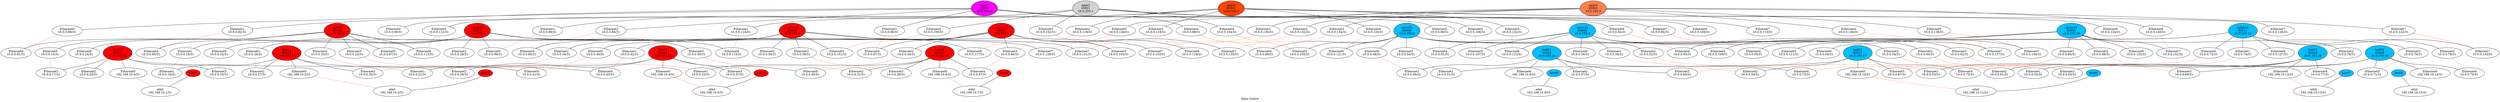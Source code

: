 strict graph {
	graph [label="Data Centre"];
	node [label="\N"];
	aggs1	 [bgp_asn=65000,
		dev_role=aggs,
		dev_type="microsoft-sonic",
		fillcolor=magenta,
		label="aggs1
65000
10.0.255.0",
		loopback="10.0.255.0",
		pod=None,
		rank=1,
		style=filled];
	"iface-80"	 [dev_type=port,
		ipv4="10.0.0.80/31",
		label="Ethernet0
10.0.0.80/31",
		rank=2];
	aggs1 -- "iface-80"	 [color=black,
		phy=port];
	"iface-82"	 [dev_type=port,
		ipv4="10.0.0.82/31",
		label="Ethernet1
10.0.0.82/31",
		rank=2];
	aggs1 -- "iface-82"	 [color=black,
		phy=port];
	"iface-84"	 [dev_type=port,
		ipv4="10.0.0.84/31",
		label="Ethernet2
10.0.0.84/31",
		rank=2];
	aggs1 -- "iface-84"	 [color=black,
		phy=port];
	"iface-86"	 [dev_type=port,
		ipv4="10.0.0.86/31",
		label="Ethernet3
10.0.0.86/31",
		rank=2];
	aggs1 -- "iface-86"	 [color=black,
		phy=port];
	"iface-88"	 [dev_type=port,
		ipv4="10.0.0.88/31",
		label="Ethernet4
10.0.0.88/31",
		rank=2];
	aggs1 -- "iface-88"	 [color=black,
		phy=port];
	"iface-90"	 [dev_type=port,
		ipv4="10.0.0.90/31",
		label="Ethernet5
10.0.0.90/31",
		rank=2];
	aggs1 -- "iface-90"	 [color=black,
		phy=port];
	"iface-92"	 [dev_type=port,
		ipv4="10.0.0.92/31",
		label="Ethernet6
10.0.0.92/31",
		rank=2];
	aggs1 -- "iface-92"	 [color=black,
		phy=port];
	"iface-94"	 [dev_type=port,
		ipv4="10.0.0.94/31",
		label="Ethernet7
10.0.0.94/31",
		rank=2];
	aggs1 -- "iface-94"	 [color=black,
		phy=port];
	"iface-81"	 [dev_type=port,
		ipv4="10.0.0.81/31",
		label="Ethernet4
10.0.0.81/31",
		rank=3];
	"iface-80" -- "iface-81"	 [color=coral,
		linux_bridge=hs_br_80,
		phy=wire,
		role=dc];
	"iface-83"	 [dev_type=port,
		ipv4="10.0.0.83/31",
		label="Ethernet4
10.0.0.83/31",
		rank=3];
	"iface-82" -- "iface-83"	 [color=coral,
		linux_bridge=hs_br_82,
		phy=wire,
		role=dc];
	"iface-85"	 [dev_type=port,
		ipv4="10.0.0.85/31",
		label="Ethernet4
10.0.0.85/31",
		rank=3];
	"iface-84" -- "iface-85"	 [color=coral,
		linux_bridge=hs_br_84,
		phy=wire,
		role=dc];
	"iface-87"	 [dev_type=port,
		ipv4="10.0.0.87/31",
		label="Ethernet4
10.0.0.87/31",
		rank=3];
	"iface-86" -- "iface-87"	 [color=coral,
		linux_bridge=hs_br_86,
		phy=wire,
		role=dc];
	"iface-89"	 [dev_type=port,
		ipv4="10.0.0.89/31",
		label="Ethernet4
10.0.0.89/31",
		rank=3];
	"iface-88" -- "iface-89"	 [color=coral,
		linux_bridge=hs_br_88,
		phy=wire,
		role=dc];
	"iface-91"	 [dev_type=port,
		ipv4="10.0.0.91/31",
		label="Ethernet4
10.0.0.91/31",
		rank=3];
	"iface-90" -- "iface-91"	 [color=coral,
		linux_bridge=hs_br_90,
		phy=wire,
		role=dc];
	"iface-93"	 [dev_type=port,
		ipv4="10.0.0.93/31",
		label="Ethernet4
10.0.0.93/31",
		rank=3];
	"iface-92" -- "iface-93"	 [color=coral,
		linux_bridge=hs_br_92,
		phy=wire,
		role=dc];
	"iface-95"	 [dev_type=port,
		ipv4="10.0.0.95/31",
		label="Ethernet4
10.0.0.95/31",
		rank=3];
	"iface-94" -- "iface-95"	 [color=coral,
		linux_bridge=hs_br_94,
		phy=wire,
		role=dc];
	aggs2	 [bgp_asn=65001,
		dev_role=aggs,
		dev_type="microsoft-sonic",
		fillcolor=lightgrey,
		label="aggs2
65001
10.0.255.1",
		loopback="10.0.255.1",
		pod=None,
		rank=1,
		style=filled];
	"iface-96"	 [dev_type=port,
		ipv4="10.0.0.96/31",
		label="Ethernet0
10.0.0.96/31",
		rank=2];
	aggs2 -- "iface-96"	 [color=black,
		phy=port];
	"iface-98"	 [dev_type=port,
		ipv4="10.0.0.98/31",
		label="Ethernet1
10.0.0.98/31",
		rank=2];
	aggs2 -- "iface-98"	 [color=black,
		phy=port];
	"iface-100"	 [dev_type=port,
		ipv4="10.0.0.100/31",
		label="Ethernet2
10.0.0.100/31",
		rank=2];
	aggs2 -- "iface-100"	 [color=black,
		phy=port];
	"iface-102"	 [dev_type=port,
		ipv4="10.0.0.102/31",
		label="Ethernet3
10.0.0.102/31",
		rank=2];
	aggs2 -- "iface-102"	 [color=black,
		phy=port];
	"iface-104"	 [dev_type=port,
		ipv4="10.0.0.104/31",
		label="Ethernet4
10.0.0.104/31",
		rank=2];
	aggs2 -- "iface-104"	 [color=black,
		phy=port];
	"iface-106"	 [dev_type=port,
		ipv4="10.0.0.106/31",
		label="Ethernet5
10.0.0.106/31",
		rank=2];
	aggs2 -- "iface-106"	 [color=black,
		phy=port];
	"iface-108"	 [dev_type=port,
		ipv4="10.0.0.108/31",
		label="Ethernet6
10.0.0.108/31",
		rank=2];
	aggs2 -- "iface-108"	 [color=black,
		phy=port];
	"iface-110"	 [dev_type=port,
		ipv4="10.0.0.110/31",
		label="Ethernet7
10.0.0.110/31",
		rank=2];
	aggs2 -- "iface-110"	 [color=black,
		phy=port];
	"iface-97"	 [dev_type=port,
		ipv4="10.0.0.97/31",
		label="Ethernet5
10.0.0.97/31",
		rank=3];
	"iface-96" -- "iface-97"	 [color=coral,
		linux_bridge=hs_br_96,
		phy=wire,
		role=dc];
	"iface-99"	 [dev_type=port,
		ipv4="10.0.0.99/31",
		label="Ethernet5
10.0.0.99/31",
		rank=3];
	"iface-98" -- "iface-99"	 [color=coral,
		linux_bridge=hs_br_98,
		phy=wire,
		role=dc];
	"iface-101"	 [dev_type=port,
		ipv4="10.0.0.101/31",
		label="Ethernet5
10.0.0.101/31",
		rank=3];
	"iface-100" -- "iface-101"	 [color=coral,
		linux_bridge=hs_br_100,
		phy=wire,
		role=dc];
	"iface-103"	 [dev_type=port,
		ipv4="10.0.0.103/31",
		label="Ethernet5
10.0.0.103/31",
		rank=3];
	"iface-102" -- "iface-103"	 [color=coral,
		linux_bridge=hs_br_102,
		phy=wire,
		role=dc];
	"iface-105"	 [dev_type=port,
		ipv4="10.0.0.105/31",
		label="Ethernet5
10.0.0.105/31",
		rank=3];
	"iface-104" -- "iface-105"	 [color=coral,
		linux_bridge=hs_br_104,
		phy=wire,
		role=dc];
	"iface-107"	 [dev_type=port,
		ipv4="10.0.0.107/31",
		label="Ethernet5
10.0.0.107/31",
		rank=3];
	"iface-106" -- "iface-107"	 [color=coral,
		linux_bridge=hs_br_106,
		phy=wire,
		role=dc];
	"iface-109"	 [dev_type=port,
		ipv4="10.0.0.109/31",
		label="Ethernet5
10.0.0.109/31",
		rank=3];
	"iface-108" -- "iface-109"	 [color=coral,
		linux_bridge=hs_br_108,
		phy=wire,
		role=dc];
	"iface-111"	 [dev_type=port,
		ipv4="10.0.0.111/31",
		label="Ethernet5
10.0.0.111/31",
		rank=3];
	"iface-110" -- "iface-111"	 [color=coral,
		linux_bridge=hs_br_110,
		phy=wire,
		role=dc];
	aggs3	 [bgp_asn=65002,
		dev_role=aggs,
		dev_type="microsoft-sonic",
		fillcolor=orangered,
		label="aggs3
65002
10.0.255.2",
		loopback="10.0.255.2",
		pod=None,
		rank=1,
		style=filled];
	"iface-112"	 [dev_type=port,
		ipv4="10.0.0.112/31",
		label="Ethernet0
10.0.0.112/31",
		rank=2];
	aggs3 -- "iface-112"	 [color=black,
		phy=port];
	"iface-114"	 [dev_type=port,
		ipv4="10.0.0.114/31",
		label="Ethernet1
10.0.0.114/31",
		rank=2];
	aggs3 -- "iface-114"	 [color=black,
		phy=port];
	"iface-116"	 [dev_type=port,
		ipv4="10.0.0.116/31",
		label="Ethernet2
10.0.0.116/31",
		rank=2];
	aggs3 -- "iface-116"	 [color=black,
		phy=port];
	"iface-118"	 [dev_type=port,
		ipv4="10.0.0.118/31",
		label="Ethernet3
10.0.0.118/31",
		rank=2];
	aggs3 -- "iface-118"	 [color=black,
		phy=port];
	"iface-120"	 [dev_type=port,
		ipv4="10.0.0.120/31",
		label="Ethernet4
10.0.0.120/31",
		rank=2];
	aggs3 -- "iface-120"	 [color=black,
		phy=port];
	"iface-122"	 [dev_type=port,
		ipv4="10.0.0.122/31",
		label="Ethernet5
10.0.0.122/31",
		rank=2];
	aggs3 -- "iface-122"	 [color=black,
		phy=port];
	"iface-124"	 [dev_type=port,
		ipv4="10.0.0.124/31",
		label="Ethernet6
10.0.0.124/31",
		rank=2];
	aggs3 -- "iface-124"	 [color=black,
		phy=port];
	"iface-126"	 [dev_type=port,
		ipv4="10.0.0.126/31",
		label="Ethernet7
10.0.0.126/31",
		rank=2];
	aggs3 -- "iface-126"	 [color=black,
		phy=port];
	"iface-113"	 [dev_type=port,
		ipv4="10.0.0.113/31",
		label="Ethernet6
10.0.0.113/31",
		rank=3];
	"iface-112" -- "iface-113"	 [color=coral,
		linux_bridge=hs_br_112,
		phy=wire,
		role=dc];
	"iface-115"	 [dev_type=port,
		ipv4="10.0.0.115/31",
		label="Ethernet6
10.0.0.115/31",
		rank=3];
	"iface-114" -- "iface-115"	 [color=coral,
		linux_bridge=hs_br_114,
		phy=wire,
		role=dc];
	"iface-117"	 [dev_type=port,
		ipv4="10.0.0.117/31",
		label="Ethernet6
10.0.0.117/31",
		rank=3];
	"iface-116" -- "iface-117"	 [color=coral,
		linux_bridge=hs_br_116,
		phy=wire,
		role=dc];
	"iface-119"	 [dev_type=port,
		ipv4="10.0.0.119/31",
		label="Ethernet6
10.0.0.119/31",
		rank=3];
	"iface-118" -- "iface-119"	 [color=coral,
		linux_bridge=hs_br_118,
		phy=wire,
		role=dc];
	"iface-121"	 [dev_type=port,
		ipv4="10.0.0.121/31",
		label="Ethernet6
10.0.0.121/31",
		rank=3];
	"iface-120" -- "iface-121"	 [color=coral,
		linux_bridge=hs_br_120,
		phy=wire,
		role=dc];
	"iface-123"	 [dev_type=port,
		ipv4="10.0.0.123/31",
		label="Ethernet6
10.0.0.123/31",
		rank=3];
	"iface-122" -- "iface-123"	 [color=coral,
		linux_bridge=hs_br_122,
		phy=wire,
		role=dc];
	"iface-125"	 [dev_type=port,
		ipv4="10.0.0.125/31",
		label="Ethernet6
10.0.0.125/31",
		rank=3];
	"iface-124" -- "iface-125"	 [color=coral,
		linux_bridge=hs_br_124,
		phy=wire,
		role=dc];
	"iface-127"	 [dev_type=port,
		ipv4="10.0.0.127/31",
		label="Ethernet6
10.0.0.127/31",
		rank=3];
	"iface-126" -- "iface-127"	 [color=coral,
		linux_bridge=hs_br_126,
		phy=wire,
		role=dc];
	aggs4	 [bgp_asn=65003,
		dev_role=aggs,
		dev_type="microsoft-sonic",
		fillcolor=coral,
		label="aggs4
65003
10.0.255.3",
		loopback="10.0.255.3",
		pod=None,
		rank=1,
		style=filled];
	"iface-128"	 [dev_type=port,
		ipv4="10.0.0.128/31",
		label="Ethernet0
10.0.0.128/31",
		rank=2];
	aggs4 -- "iface-128"	 [color=black,
		phy=port];
	"iface-130"	 [dev_type=port,
		ipv4="10.0.0.130/31",
		label="Ethernet1
10.0.0.130/31",
		rank=2];
	aggs4 -- "iface-130"	 [color=black,
		phy=port];
	"iface-132"	 [dev_type=port,
		ipv4="10.0.0.132/31",
		label="Ethernet2
10.0.0.132/31",
		rank=2];
	aggs4 -- "iface-132"	 [color=black,
		phy=port];
	"iface-134"	 [dev_type=port,
		ipv4="10.0.0.134/31",
		label="Ethernet3
10.0.0.134/31",
		rank=2];
	aggs4 -- "iface-134"	 [color=black,
		phy=port];
	"iface-136"	 [dev_type=port,
		ipv4="10.0.0.136/31",
		label="Ethernet4
10.0.0.136/31",
		rank=2];
	aggs4 -- "iface-136"	 [color=black,
		phy=port];
	"iface-138"	 [dev_type=port,
		ipv4="10.0.0.138/31",
		label="Ethernet5
10.0.0.138/31",
		rank=2];
	aggs4 -- "iface-138"	 [color=black,
		phy=port];
	"iface-140"	 [dev_type=port,
		ipv4="10.0.0.140/31",
		label="Ethernet6
10.0.0.140/31",
		rank=2];
	aggs4 -- "iface-140"	 [color=black,
		phy=port];
	"iface-142"	 [dev_type=port,
		ipv4="10.0.0.142/31",
		label="Ethernet7
10.0.0.142/31",
		rank=2];
	aggs4 -- "iface-142"	 [color=black,
		phy=port];
	"iface-129"	 [dev_type=port,
		ipv4="10.0.0.129/31",
		label="Ethernet7
10.0.0.129/31",
		rank=3];
	"iface-128" -- "iface-129"	 [color=coral,
		linux_bridge=hs_br_128,
		phy=wire,
		role=dc];
	"iface-131"	 [dev_type=port,
		ipv4="10.0.0.131/31",
		label="Ethernet7
10.0.0.131/31",
		rank=3];
	"iface-130" -- "iface-131"	 [color=coral,
		linux_bridge=hs_br_130,
		phy=wire,
		role=dc];
	"iface-133"	 [dev_type=port,
		ipv4="10.0.0.133/31",
		label="Ethernet7
10.0.0.133/31",
		rank=3];
	"iface-132" -- "iface-133"	 [color=coral,
		linux_bridge=hs_br_132,
		phy=wire,
		role=dc];
	"iface-135"	 [dev_type=port,
		ipv4="10.0.0.135/31",
		label="Ethernet7
10.0.0.135/31",
		rank=3];
	"iface-134" -- "iface-135"	 [color=coral,
		linux_bridge=hs_br_134,
		phy=wire,
		role=dc];
	"iface-137"	 [dev_type=port,
		ipv4="10.0.0.137/31",
		label="Ethernet7
10.0.0.137/31",
		rank=3];
	"iface-136" -- "iface-137"	 [color=coral,
		linux_bridge=hs_br_136,
		phy=wire,
		role=dc];
	"iface-139"	 [dev_type=port,
		ipv4="10.0.0.139/31",
		label="Ethernet7
10.0.0.139/31",
		rank=3];
	"iface-138" -- "iface-139"	 [color=coral,
		linux_bridge=hs_br_138,
		phy=wire,
		role=dc];
	"iface-141"	 [dev_type=port,
		ipv4="10.0.0.141/31",
		label="Ethernet7
10.0.0.141/31",
		rank=3];
	"iface-140" -- "iface-141"	 [color=coral,
		linux_bridge=hs_br_140,
		phy=wire,
		role=dc];
	"iface-143"	 [dev_type=port,
		ipv4="10.0.0.143/31",
		label="Ethernet7
10.0.0.143/31",
		rank=3];
	"iface-142" -- "iface-143"	 [color=coral,
		linux_bridge=hs_br_142,
		phy=wire,
		role=dc];
	spine11	 [bgp_asn=65004,
		dev_role=spines,
		dev_type="microsoft-sonic",
		fillcolor=red,
		label="spine11
65004
10.0.255.4",
		loopback="10.0.255.4",
		pod=A,
		rank=4,
		style=filled];
	"iface-16"	 [dev_type=port,
		ipv4="10.0.0.16/31",
		label="Ethernet0
10.0.0.16/31",
		rank=5];
	spine11 -- "iface-16"	 [color=black,
		phy=port];
	"iface-18"	 [dev_type=port,
		ipv4="10.0.0.18/31",
		label="Ethernet1
10.0.0.18/31",
		rank=5];
	spine11 -- "iface-18"	 [color=black,
		phy=port];
	"iface-20"	 [dev_type=port,
		ipv4="10.0.0.20/31",
		label="Ethernet2
10.0.0.20/31",
		rank=5];
	spine11 -- "iface-20"	 [color=black,
		phy=port];
	"iface-22"	 [dev_type=port,
		ipv4="10.0.0.22/31",
		label="Ethernet3
10.0.0.22/31",
		rank=5];
	spine11 -- "iface-22"	 [color=black,
		phy=port];
	spine11 -- "iface-81"	 [color=black,
		phy=port];
	spine11 -- "iface-97"	 [color=black,
		phy=port];
	spine11 -- "iface-113"	 [color=black,
		phy=port];
	spine11 -- "iface-129"	 [color=black,
		phy=port];
	"iface-17"	 [dev_type=port,
		ipv4="10.0.0.17/31",
		label="Ethernet1
10.0.0.17/31",
		rank=6];
	"iface-16" -- "iface-17"	 [color=coral,
		linux_bridge=hs_br_16,
		phy=wire,
		role=dc];
	"iface-19"	 [dev_type=port,
		ipv4="10.0.0.19/31",
		label="Ethernet1
10.0.0.19/31",
		rank=6];
	"iface-18" -- "iface-19"	 [color=coral,
		linux_bridge=hs_br_18,
		phy=wire,
		role=dc];
	"iface-21"	 [dev_type=port,
		ipv4="10.0.0.21/31",
		label="Ethernet1
10.0.0.21/31",
		rank=6];
	"iface-20" -- "iface-21"	 [color=coral,
		linux_bridge=hs_br_20,
		phy=wire,
		role=dc];
	"iface-23"	 [dev_type=port,
		ipv4="10.0.0.23/31",
		label="Ethernet1
10.0.0.23/31",
		rank=6];
	"iface-22" -- "iface-23"	 [color=coral,
		linux_bridge=hs_br_22,
		phy=wire,
		role=dc];
	spine12	 [bgp_asn=65005,
		dev_role=spines,
		dev_type="microsoft-sonic",
		fillcolor=red,
		label="spine12
65005
10.0.255.5",
		loopback="10.0.255.5",
		pod=A,
		rank=4,
		style=filled];
	"iface-24"	 [dev_type=port,
		ipv4="10.0.0.24/31",
		label="Ethernet0
10.0.0.24/31",
		rank=5];
	spine12 -- "iface-24"	 [color=black,
		phy=port];
	"iface-26"	 [dev_type=port,
		ipv4="10.0.0.26/31",
		label="Ethernet1
10.0.0.26/31",
		rank=5];
	spine12 -- "iface-26"	 [color=black,
		phy=port];
	"iface-28"	 [dev_type=port,
		ipv4="10.0.0.28/31",
		label="Ethernet2
10.0.0.28/31",
		rank=5];
	spine12 -- "iface-28"	 [color=black,
		phy=port];
	"iface-30"	 [dev_type=port,
		ipv4="10.0.0.30/31",
		label="Ethernet3
10.0.0.30/31",
		rank=5];
	spine12 -- "iface-30"	 [color=black,
		phy=port];
	spine12 -- "iface-83"	 [color=black,
		phy=port];
	spine12 -- "iface-99"	 [color=black,
		phy=port];
	spine12 -- "iface-115"	 [color=black,
		phy=port];
	spine12 -- "iface-131"	 [color=black,
		phy=port];
	"iface-25"	 [dev_type=port,
		ipv4="10.0.0.25/31",
		label="Ethernet2
10.0.0.25/31",
		rank=6];
	"iface-24" -- "iface-25"	 [color=coral,
		linux_bridge=hs_br_24,
		phy=wire,
		role=dc];
	"iface-27"	 [dev_type=port,
		ipv4="10.0.0.27/31",
		label="Ethernet2
10.0.0.27/31",
		rank=6];
	"iface-26" -- "iface-27"	 [color=coral,
		linux_bridge=hs_br_26,
		phy=wire,
		role=dc];
	"iface-29"	 [dev_type=port,
		ipv4="10.0.0.29/31",
		label="Ethernet2
10.0.0.29/31",
		rank=6];
	"iface-28" -- "iface-29"	 [color=coral,
		linux_bridge=hs_br_28,
		phy=wire,
		role=dc];
	"iface-31"	 [dev_type=port,
		ipv4="10.0.0.31/31",
		label="Ethernet2
10.0.0.31/31",
		rank=6];
	"iface-30" -- "iface-31"	 [color=coral,
		linux_bridge=hs_br_30,
		phy=wire,
		role=dc];
	spine13	 [bgp_asn=65006,
		dev_role=spines,
		dev_type="microsoft-sonic",
		fillcolor=red,
		label="spine13
65006
10.0.255.6",
		loopback="10.0.255.6",
		pod=A,
		rank=4,
		style=filled];
	"iface-32"	 [dev_type=port,
		ipv4="10.0.0.32/31",
		label="Ethernet0
10.0.0.32/31",
		rank=5];
	spine13 -- "iface-32"	 [color=black,
		phy=port];
	"iface-34"	 [dev_type=port,
		ipv4="10.0.0.34/31",
		label="Ethernet1
10.0.0.34/31",
		rank=5];
	spine13 -- "iface-34"	 [color=black,
		phy=port];
	"iface-36"	 [dev_type=port,
		ipv4="10.0.0.36/31",
		label="Ethernet2
10.0.0.36/31",
		rank=5];
	spine13 -- "iface-36"	 [color=black,
		phy=port];
	"iface-38"	 [dev_type=port,
		ipv4="10.0.0.38/31",
		label="Ethernet3
10.0.0.38/31",
		rank=5];
	spine13 -- "iface-38"	 [color=black,
		phy=port];
	spine13 -- "iface-85"	 [color=black,
		phy=port];
	spine13 -- "iface-101"	 [color=black,
		phy=port];
	spine13 -- "iface-117"	 [color=black,
		phy=port];
	spine13 -- "iface-133"	 [color=black,
		phy=port];
	"iface-33"	 [dev_type=port,
		ipv4="10.0.0.33/31",
		label="Ethernet3
10.0.0.33/31",
		rank=6];
	"iface-32" -- "iface-33"	 [color=coral,
		linux_bridge=hs_br_32,
		phy=wire,
		role=dc];
	"iface-35"	 [dev_type=port,
		ipv4="10.0.0.35/31",
		label="Ethernet3
10.0.0.35/31",
		rank=6];
	"iface-34" -- "iface-35"	 [color=coral,
		linux_bridge=hs_br_34,
		phy=wire,
		role=dc];
	"iface-37"	 [dev_type=port,
		ipv4="10.0.0.37/31",
		label="Ethernet3
10.0.0.37/31",
		rank=6];
	"iface-36" -- "iface-37"	 [color=coral,
		linux_bridge=hs_br_36,
		phy=wire,
		role=dc];
	"iface-39"	 [dev_type=port,
		ipv4="10.0.0.39/31",
		label="Ethernet3
10.0.0.39/31",
		rank=6];
	"iface-38" -- "iface-39"	 [color=coral,
		linux_bridge=hs_br_38,
		phy=wire,
		role=dc];
	spine14	 [bgp_asn=65007,
		dev_role=spines,
		dev_type="microsoft-sonic",
		fillcolor=red,
		label="spine14
65007
10.0.255.7",
		loopback="10.0.255.7",
		pod=A,
		rank=4,
		style=filled];
	"iface-40"	 [dev_type=port,
		ipv4="10.0.0.40/31",
		label="Ethernet0
10.0.0.40/31",
		rank=5];
	spine14 -- "iface-40"	 [color=black,
		phy=port];
	"iface-42"	 [dev_type=port,
		ipv4="10.0.0.42/31",
		label="Ethernet1
10.0.0.42/31",
		rank=5];
	spine14 -- "iface-42"	 [color=black,
		phy=port];
	"iface-44"	 [dev_type=port,
		ipv4="10.0.0.44/31",
		label="Ethernet2
10.0.0.44/31",
		rank=5];
	spine14 -- "iface-44"	 [color=black,
		phy=port];
	"iface-46"	 [dev_type=port,
		ipv4="10.0.0.46/31",
		label="Ethernet3
10.0.0.46/31",
		rank=5];
	spine14 -- "iface-46"	 [color=black,
		phy=port];
	spine14 -- "iface-87"	 [color=black,
		phy=port];
	spine14 -- "iface-103"	 [color=black,
		phy=port];
	spine14 -- "iface-119"	 [color=black,
		phy=port];
	spine14 -- "iface-135"	 [color=black,
		phy=port];
	"iface-41"	 [dev_type=port,
		ipv4="10.0.0.41/31",
		label="Ethernet4
10.0.0.41/31",
		rank=6];
	"iface-40" -- "iface-41"	 [color=coral,
		linux_bridge=hs_br_40,
		phy=wire,
		role=dc];
	"iface-43"	 [dev_type=port,
		ipv4="10.0.0.43/31",
		label="Ethernet4
10.0.0.43/31",
		rank=6];
	"iface-42" -- "iface-43"	 [color=coral,
		linux_bridge=hs_br_42,
		phy=wire,
		role=dc];
	"iface-45"	 [dev_type=port,
		ipv4="10.0.0.45/31",
		label="Ethernet4
10.0.0.45/31",
		rank=6];
	"iface-44" -- "iface-45"	 [color=coral,
		linux_bridge=hs_br_44,
		phy=wire,
		role=dc];
	"iface-47"	 [dev_type=port,
		ipv4="10.0.0.47/31",
		label="Ethernet4
10.0.0.47/31",
		rank=6];
	"iface-46" -- "iface-47"	 [color=coral,
		linux_bridge=hs_br_46,
		phy=wire,
		role=dc];
	spine21	 [bgp_asn=65008,
		dev_role=spines,
		dev_type="microsoft-sonic",
		fillcolor=deepskyblue,
		label="spine21
65008
10.0.255.8",
		loopback="10.0.255.8",
		pod=B,
		rank=4,
		style=filled];
	"iface-48"	 [dev_type=port,
		ipv4="10.0.0.48/31",
		label="Ethernet0
10.0.0.48/31",
		rank=5];
	spine21 -- "iface-48"	 [color=black,
		phy=port];
	"iface-50"	 [dev_type=port,
		ipv4="10.0.0.50/31",
		label="Ethernet1
10.0.0.50/31",
		rank=5];
	spine21 -- "iface-50"	 [color=black,
		phy=port];
	"iface-52"	 [dev_type=port,
		ipv4="10.0.0.52/31",
		label="Ethernet2
10.0.0.52/31",
		rank=5];
	spine21 -- "iface-52"	 [color=black,
		phy=port];
	"iface-54"	 [dev_type=port,
		ipv4="10.0.0.54/31",
		label="Ethernet3
10.0.0.54/31",
		rank=5];
	spine21 -- "iface-54"	 [color=black,
		phy=port];
	spine21 -- "iface-89"	 [color=black,
		phy=port];
	spine21 -- "iface-105"	 [color=black,
		phy=port];
	spine21 -- "iface-121"	 [color=black,
		phy=port];
	spine21 -- "iface-137"	 [color=black,
		phy=port];
	"iface-49"	 [dev_type=port,
		ipv4="10.0.0.49/31",
		label="Ethernet1
10.0.0.49/31",
		rank=6];
	"iface-48" -- "iface-49"	 [color=coral,
		linux_bridge=hs_br_48,
		phy=wire,
		role=dc];
	"iface-51"	 [dev_type=port,
		ipv4="10.0.0.51/31",
		label="Ethernet1
10.0.0.51/31",
		rank=6];
	"iface-50" -- "iface-51"	 [color=coral,
		linux_bridge=hs_br_50,
		phy=wire,
		role=dc];
	"iface-53"	 [dev_type=port,
		ipv4="10.0.0.53/31",
		label="Ethernet1
10.0.0.53/31",
		rank=6];
	"iface-52" -- "iface-53"	 [color=coral,
		linux_bridge=hs_br_52,
		phy=wire,
		role=dc];
	"iface-55"	 [dev_type=port,
		ipv4="10.0.0.55/31",
		label="Ethernet1
10.0.0.55/31",
		rank=6];
	"iface-54" -- "iface-55"	 [color=coral,
		linux_bridge=hs_br_54,
		phy=wire,
		role=dc];
	spine22	 [bgp_asn=65009,
		dev_role=spines,
		dev_type="microsoft-sonic",
		fillcolor=deepskyblue,
		label="spine22
65009
10.0.255.9",
		loopback="10.0.255.9",
		pod=B,
		rank=4,
		style=filled];
	"iface-56"	 [dev_type=port,
		ipv4="10.0.0.56/31",
		label="Ethernet0
10.0.0.56/31",
		rank=5];
	spine22 -- "iface-56"	 [color=black,
		phy=port];
	"iface-58"	 [dev_type=port,
		ipv4="10.0.0.58/31",
		label="Ethernet1
10.0.0.58/31",
		rank=5];
	spine22 -- "iface-58"	 [color=black,
		phy=port];
	"iface-60"	 [dev_type=port,
		ipv4="10.0.0.60/31",
		label="Ethernet2
10.0.0.60/31",
		rank=5];
	spine22 -- "iface-60"	 [color=black,
		phy=port];
	"iface-62"	 [dev_type=port,
		ipv4="10.0.0.62/31",
		label="Ethernet3
10.0.0.62/31",
		rank=5];
	spine22 -- "iface-62"	 [color=black,
		phy=port];
	spine22 -- "iface-91"	 [color=black,
		phy=port];
	spine22 -- "iface-107"	 [color=black,
		phy=port];
	spine22 -- "iface-123"	 [color=black,
		phy=port];
	spine22 -- "iface-139"	 [color=black,
		phy=port];
	"iface-57"	 [dev_type=port,
		ipv4="10.0.0.57/31",
		label="Ethernet2
10.0.0.57/31",
		rank=6];
	"iface-56" -- "iface-57"	 [color=coral,
		linux_bridge=hs_br_56,
		phy=wire,
		role=dc];
	"iface-59"	 [dev_type=port,
		ipv4="10.0.0.59/31",
		label="Ethernet2
10.0.0.59/31",
		rank=6];
	"iface-58" -- "iface-59"	 [color=coral,
		linux_bridge=hs_br_58,
		phy=wire,
		role=dc];
	"iface-61"	 [dev_type=port,
		ipv4="10.0.0.61/31",
		label="Ethernet2
10.0.0.61/31",
		rank=6];
	"iface-60" -- "iface-61"	 [color=coral,
		linux_bridge=hs_br_60,
		phy=wire,
		role=dc];
	"iface-63"	 [dev_type=port,
		ipv4="10.0.0.63/31",
		label="Ethernet2
10.0.0.63/31",
		rank=6];
	"iface-62" -- "iface-63"	 [color=coral,
		linux_bridge=hs_br_62,
		phy=wire,
		role=dc];
	spine23	 [bgp_asn=65010,
		dev_role=spines,
		dev_type="microsoft-sonic",
		fillcolor=deepskyblue,
		label="spine23
65010
10.0.255.10",
		loopback="10.0.255.10",
		pod=B,
		rank=4,
		style=filled];
	"iface-64"	 [dev_type=port,
		ipv4="10.0.0.64/31",
		label="Ethernet0
10.0.0.64/31",
		rank=5];
	spine23 -- "iface-64"	 [color=black,
		phy=port];
	"iface-66"	 [dev_type=port,
		ipv4="10.0.0.66/31",
		label="Ethernet1
10.0.0.66/31",
		rank=5];
	spine23 -- "iface-66"	 [color=black,
		phy=port];
	"iface-68"	 [dev_type=port,
		ipv4="10.0.0.68/31",
		label="Ethernet2
10.0.0.68/31",
		rank=5];
	spine23 -- "iface-68"	 [color=black,
		phy=port];
	"iface-70"	 [dev_type=port,
		ipv4="10.0.0.70/31",
		label="Ethernet3
10.0.0.70/31",
		rank=5];
	spine23 -- "iface-70"	 [color=black,
		phy=port];
	spine23 -- "iface-93"	 [color=black,
		phy=port];
	spine23 -- "iface-109"	 [color=black,
		phy=port];
	spine23 -- "iface-125"	 [color=black,
		phy=port];
	spine23 -- "iface-141"	 [color=black,
		phy=port];
	"iface-65"	 [dev_type=port,
		ipv4="10.0.0.65/31",
		label="Ethernet3
10.0.0.65/31",
		rank=6];
	"iface-64" -- "iface-65"	 [color=coral,
		linux_bridge=hs_br_64,
		phy=wire,
		role=dc];
	"iface-67"	 [dev_type=port,
		ipv4="10.0.0.67/31",
		label="Ethernet3
10.0.0.67/31",
		rank=6];
	"iface-66" -- "iface-67"	 [color=coral,
		linux_bridge=hs_br_66,
		phy=wire,
		role=dc];
	"iface-69"	 [dev_type=port,
		ipv4="10.0.0.69/31",
		label="Ethernet3
10.0.0.69/31",
		rank=6];
	"iface-68" -- "iface-69"	 [color=coral,
		linux_bridge=hs_br_68,
		phy=wire,
		role=dc];
	"iface-71"	 [dev_type=port,
		ipv4="10.0.0.71/31",
		label="Ethernet3
10.0.0.71/31",
		rank=6];
	"iface-70" -- "iface-71"	 [color=coral,
		linux_bridge=hs_br_70,
		phy=wire,
		role=dc];
	spine24	 [bgp_asn=65011,
		dev_role=spines,
		dev_type="microsoft-sonic",
		fillcolor=deepskyblue,
		label="spine24
65011
10.0.255.11",
		loopback="10.0.255.11",
		pod=B,
		rank=4,
		style=filled];
	"iface-72"	 [dev_type=port,
		ipv4="10.0.0.72/31",
		label="Ethernet0
10.0.0.72/31",
		rank=5];
	spine24 -- "iface-72"	 [color=black,
		phy=port];
	"iface-74"	 [dev_type=port,
		ipv4="10.0.0.74/31",
		label="Ethernet1
10.0.0.74/31",
		rank=5];
	spine24 -- "iface-74"	 [color=black,
		phy=port];
	"iface-76"	 [dev_type=port,
		ipv4="10.0.0.76/31",
		label="Ethernet2
10.0.0.76/31",
		rank=5];
	spine24 -- "iface-76"	 [color=black,
		phy=port];
	"iface-78"	 [dev_type=port,
		ipv4="10.0.0.78/31",
		label="Ethernet3
10.0.0.78/31",
		rank=5];
	spine24 -- "iface-78"	 [color=black,
		phy=port];
	spine24 -- "iface-95"	 [color=black,
		phy=port];
	spine24 -- "iface-111"	 [color=black,
		phy=port];
	spine24 -- "iface-127"	 [color=black,
		phy=port];
	spine24 -- "iface-143"	 [color=black,
		phy=port];
	"iface-73"	 [dev_type=port,
		ipv4="10.0.0.73/31",
		label="Ethernet4
10.0.0.73/31",
		rank=6];
	"iface-72" -- "iface-73"	 [color=coral,
		linux_bridge=hs_br_72,
		phy=wire,
		role=dc];
	"iface-75"	 [dev_type=port,
		ipv4="10.0.0.75/31",
		label="Ethernet4
10.0.0.75/31",
		rank=6];
	"iface-74" -- "iface-75"	 [color=coral,
		linux_bridge=hs_br_74,
		phy=wire,
		role=dc];
	"iface-77"	 [dev_type=port,
		ipv4="10.0.0.77/31",
		label="Ethernet4
10.0.0.77/31",
		rank=6];
	"iface-76" -- "iface-77"	 [color=coral,
		linux_bridge=hs_br_76,
		phy=wire,
		role=dc];
	"iface-79"	 [dev_type=port,
		ipv4="10.0.0.79/31",
		label="Ethernet4
10.0.0.79/31",
		rank=6];
	"iface-78" -- "iface-79"	 [color=coral,
		linux_bridge=hs_br_78,
		phy=wire,
		role=dc];
	leaf11	 [bgp_asn=65012,
		dev_role=leafs,
		dev_type="microsoft-sonic",
		fillcolor=red,
		label="leaf11
65012
10.0.255.12",
		loopback="10.0.255.12",
		pod=A,
		rank=7,
		style=filled];
	"iface-0"	 [dev_type=port,
		ipv4="192.168.10.0/31",
		label="Ethernet0
192.168.10.0/31",
		rank=8];
	leaf11 -- "iface-0"	 [color=black,
		phy=port];
	leaf11 -- "iface-17"	 [color=black,
		phy=port];
	leaf11 -- "iface-25"	 [color=black,
		phy=port];
	leaf11 -- "iface-33"	 [color=black,
		phy=port];
	leaf11 -- "iface-41"	 [color=black,
		phy=port];
	"iface-1"	 [dev_type=port,
		ipv4="192.168.10.1/31",
		label="eth0
192.168.10.1/31",
		rank=9];
	"iface-0" -- "iface-1"	 [color=coral,
		linux_bridge=hs_br_0,
		phy=wire,
		role=customer];
	leaf12	 [bgp_asn=65013,
		dev_role=leafs,
		dev_type="microsoft-sonic",
		fillcolor=red,
		label="leaf12
65013
10.0.255.13",
		loopback="10.0.255.13",
		pod=A,
		rank=7,
		style=filled];
	"iface-2"	 [dev_type=port,
		ipv4="192.168.10.2/31",
		label="Ethernet0
192.168.10.2/31",
		rank=8];
	leaf12 -- "iface-2"	 [color=black,
		phy=port];
	leaf12 -- "iface-19"	 [color=black,
		phy=port];
	leaf12 -- "iface-27"	 [color=black,
		phy=port];
	leaf12 -- "iface-35"	 [color=black,
		phy=port];
	leaf12 -- "iface-43"	 [color=black,
		phy=port];
	"iface-3"	 [dev_type=port,
		ipv4="192.168.10.3/31",
		label="eth0
192.168.10.3/31",
		rank=9];
	"iface-2" -- "iface-3"	 [color=coral,
		linux_bridge=hs_br_2,
		phy=wire,
		role=customer];
	leaf13	 [bgp_asn=65014,
		dev_role=leafs,
		dev_type="microsoft-sonic",
		fillcolor=red,
		label="leaf13
65014
10.0.255.14",
		loopback="10.0.255.14",
		pod=A,
		rank=7,
		style=filled];
	"iface-4"	 [dev_type=port,
		ipv4="192.168.10.4/31",
		label="Ethernet0
192.168.10.4/31",
		rank=8];
	leaf13 -- "iface-4"	 [color=black,
		phy=port];
	leaf13 -- "iface-21"	 [color=black,
		phy=port];
	leaf13 -- "iface-29"	 [color=black,
		phy=port];
	leaf13 -- "iface-37"	 [color=black,
		phy=port];
	leaf13 -- "iface-45"	 [color=black,
		phy=port];
	"iface-5"	 [dev_type=port,
		ipv4="192.168.10.5/31",
		label="eth0
192.168.10.5/31",
		rank=9];
	"iface-4" -- "iface-5"	 [color=coral,
		linux_bridge=hs_br_4,
		phy=wire,
		role=customer];
	leaf14	 [bgp_asn=65015,
		dev_role=leafs,
		dev_type="microsoft-sonic",
		fillcolor=red,
		label="leaf14
65015
10.0.255.15",
		loopback="10.0.255.15",
		pod=A,
		rank=7,
		style=filled];
	"iface-6"	 [dev_type=port,
		ipv4="192.168.10.6/31",
		label="Ethernet0
192.168.10.6/31",
		rank=8];
	leaf14 -- "iface-6"	 [color=black,
		phy=port];
	leaf14 -- "iface-23"	 [color=black,
		phy=port];
	leaf14 -- "iface-31"	 [color=black,
		phy=port];
	leaf14 -- "iface-39"	 [color=black,
		phy=port];
	leaf14 -- "iface-47"	 [color=black,
		phy=port];
	"iface-7"	 [dev_type=port,
		ipv4="192.168.10.7/31",
		label="eth0
192.168.10.7/31",
		rank=9];
	"iface-6" -- "iface-7"	 [color=coral,
		linux_bridge=hs_br_6,
		phy=wire,
		role=customer];
	leaf21	 [bgp_asn=65016,
		dev_role=leafs,
		dev_type="microsoft-sonic",
		fillcolor=deepskyblue,
		label="leaf21
65016
10.0.255.16",
		loopback="10.0.255.16",
		pod=B,
		rank=7,
		style=filled];
	"iface-8"	 [dev_type=port,
		ipv4="192.168.10.8/31",
		label="Ethernet0
192.168.10.8/31",
		rank=8];
	leaf21 -- "iface-8"	 [color=black,
		phy=port];
	leaf21 -- "iface-49"	 [color=black,
		phy=port];
	leaf21 -- "iface-57"	 [color=black,
		phy=port];
	leaf21 -- "iface-65"	 [color=black,
		phy=port];
	leaf21 -- "iface-73"	 [color=black,
		phy=port];
	"iface-9"	 [dev_type=port,
		ipv4="192.168.10.9/31",
		label="eth0
192.168.10.9/31",
		rank=9];
	"iface-8" -- "iface-9"	 [color=coral,
		linux_bridge=hs_br_8,
		phy=wire,
		role=customer];
	leaf22	 [bgp_asn=65017,
		dev_role=leafs,
		dev_type="microsoft-sonic",
		fillcolor=deepskyblue,
		label="leaf22
65017
10.0.255.17",
		loopback="10.0.255.17",
		pod=B,
		rank=7,
		style=filled];
	"iface-10"	 [dev_type=port,
		ipv4="192.168.10.10/31",
		label="Ethernet0
192.168.10.10/31",
		rank=8];
	leaf22 -- "iface-10"	 [color=black,
		phy=port];
	leaf22 -- "iface-51"	 [color=black,
		phy=port];
	leaf22 -- "iface-59"	 [color=black,
		phy=port];
	leaf22 -- "iface-67"	 [color=black,
		phy=port];
	leaf22 -- "iface-75"	 [color=black,
		phy=port];
	"iface-11"	 [dev_type=port,
		ipv4="192.168.10.11/31",
		label="eth0
192.168.10.11/31",
		rank=9];
	"iface-10" -- "iface-11"	 [color=coral,
		linux_bridge=hs_br_10,
		phy=wire,
		role=customer];
	leaf23	 [bgp_asn=65018,
		dev_role=leafs,
		dev_type="microsoft-sonic",
		fillcolor=deepskyblue,
		label="leaf23
65018
10.0.255.18",
		loopback="10.0.255.18",
		pod=B,
		rank=7,
		style=filled];
	"iface-12"	 [dev_type=port,
		ipv4="192.168.10.12/31",
		label="Ethernet0
192.168.10.12/31",
		rank=8];
	leaf23 -- "iface-12"	 [color=black,
		phy=port];
	leaf23 -- "iface-53"	 [color=black,
		phy=port];
	leaf23 -- "iface-61"	 [color=black,
		phy=port];
	leaf23 -- "iface-69"	 [color=black,
		phy=port];
	leaf23 -- "iface-77"	 [color=black,
		phy=port];
	"iface-13"	 [dev_type=port,
		ipv4="192.168.10.13/31",
		label="eth0
192.168.10.13/31",
		rank=9];
	"iface-12" -- "iface-13"	 [color=coral,
		linux_bridge=hs_br_12,
		phy=wire,
		role=customer];
	leaf24	 [bgp_asn=65019,
		dev_role=leafs,
		dev_type="microsoft-sonic",
		fillcolor=deepskyblue,
		label="leaf24
65019
10.0.255.19",
		loopback="10.0.255.19",
		pod=B,
		rank=7,
		style=filled];
	"iface-14"	 [dev_type=port,
		ipv4="192.168.10.14/31",
		label="Ethernet0
192.168.10.14/31",
		rank=8];
	leaf24 -- "iface-14"	 [color=black,
		phy=port];
	leaf24 -- "iface-55"	 [color=black,
		phy=port];
	leaf24 -- "iface-63"	 [color=black,
		phy=port];
	leaf24 -- "iface-71"	 [color=black,
		phy=port];
	leaf24 -- "iface-79"	 [color=black,
		phy=port];
	"iface-15"	 [dev_type=port,
		ipv4="192.168.10.15/31",
		label="eth0
192.168.10.15/31",
		rank=9];
	"iface-14" -- "iface-15"	 [color=coral,
		linux_bridge=hs_br_14,
		phy=wire,
		role=customer];
	host1	 [dev_role=hosts,
		dev_type=ubuntu,
		fillcolor=red,
		pod=A,
		rank=10,
		style=filled];
	host1 -- "iface-1"	 [color=black,
		phy=port];
	host2	 [dev_role=hosts,
		dev_type=ubuntu,
		fillcolor=red,
		pod=A,
		rank=10,
		style=filled];
	host2 -- "iface-3"	 [color=black,
		phy=port];
	host3	 [dev_role=hosts,
		dev_type=ubuntu,
		fillcolor=red,
		pod=A,
		rank=10,
		style=filled];
	host3 -- "iface-5"	 [color=black,
		phy=port];
	host4	 [dev_role=hosts,
		dev_type=ubuntu,
		fillcolor=red,
		pod=A,
		rank=10,
		style=filled];
	host4 -- "iface-7"	 [color=black,
		phy=port];
	host5	 [dev_role=hosts,
		dev_type=ubuntu,
		fillcolor=deepskyblue,
		pod=B,
		rank=10,
		style=filled];
	host5 -- "iface-9"	 [color=black,
		phy=port];
	host6	 [dev_role=hosts,
		dev_type=ubuntu,
		fillcolor=deepskyblue,
		pod=B,
		rank=10,
		style=filled];
	host6 -- "iface-11"	 [color=black,
		phy=port];
	host7	 [dev_role=hosts,
		dev_type=ubuntu,
		fillcolor=deepskyblue,
		pod=B,
		rank=10,
		style=filled];
	host7 -- "iface-13"	 [color=black,
		phy=port];
	host8	 [dev_role=hosts,
		dev_type=ubuntu,
		fillcolor=deepskyblue,
		pod=B,
		rank=10,
		style=filled];
	host8 -- "iface-15"	 [color=black,
		phy=port];
}
